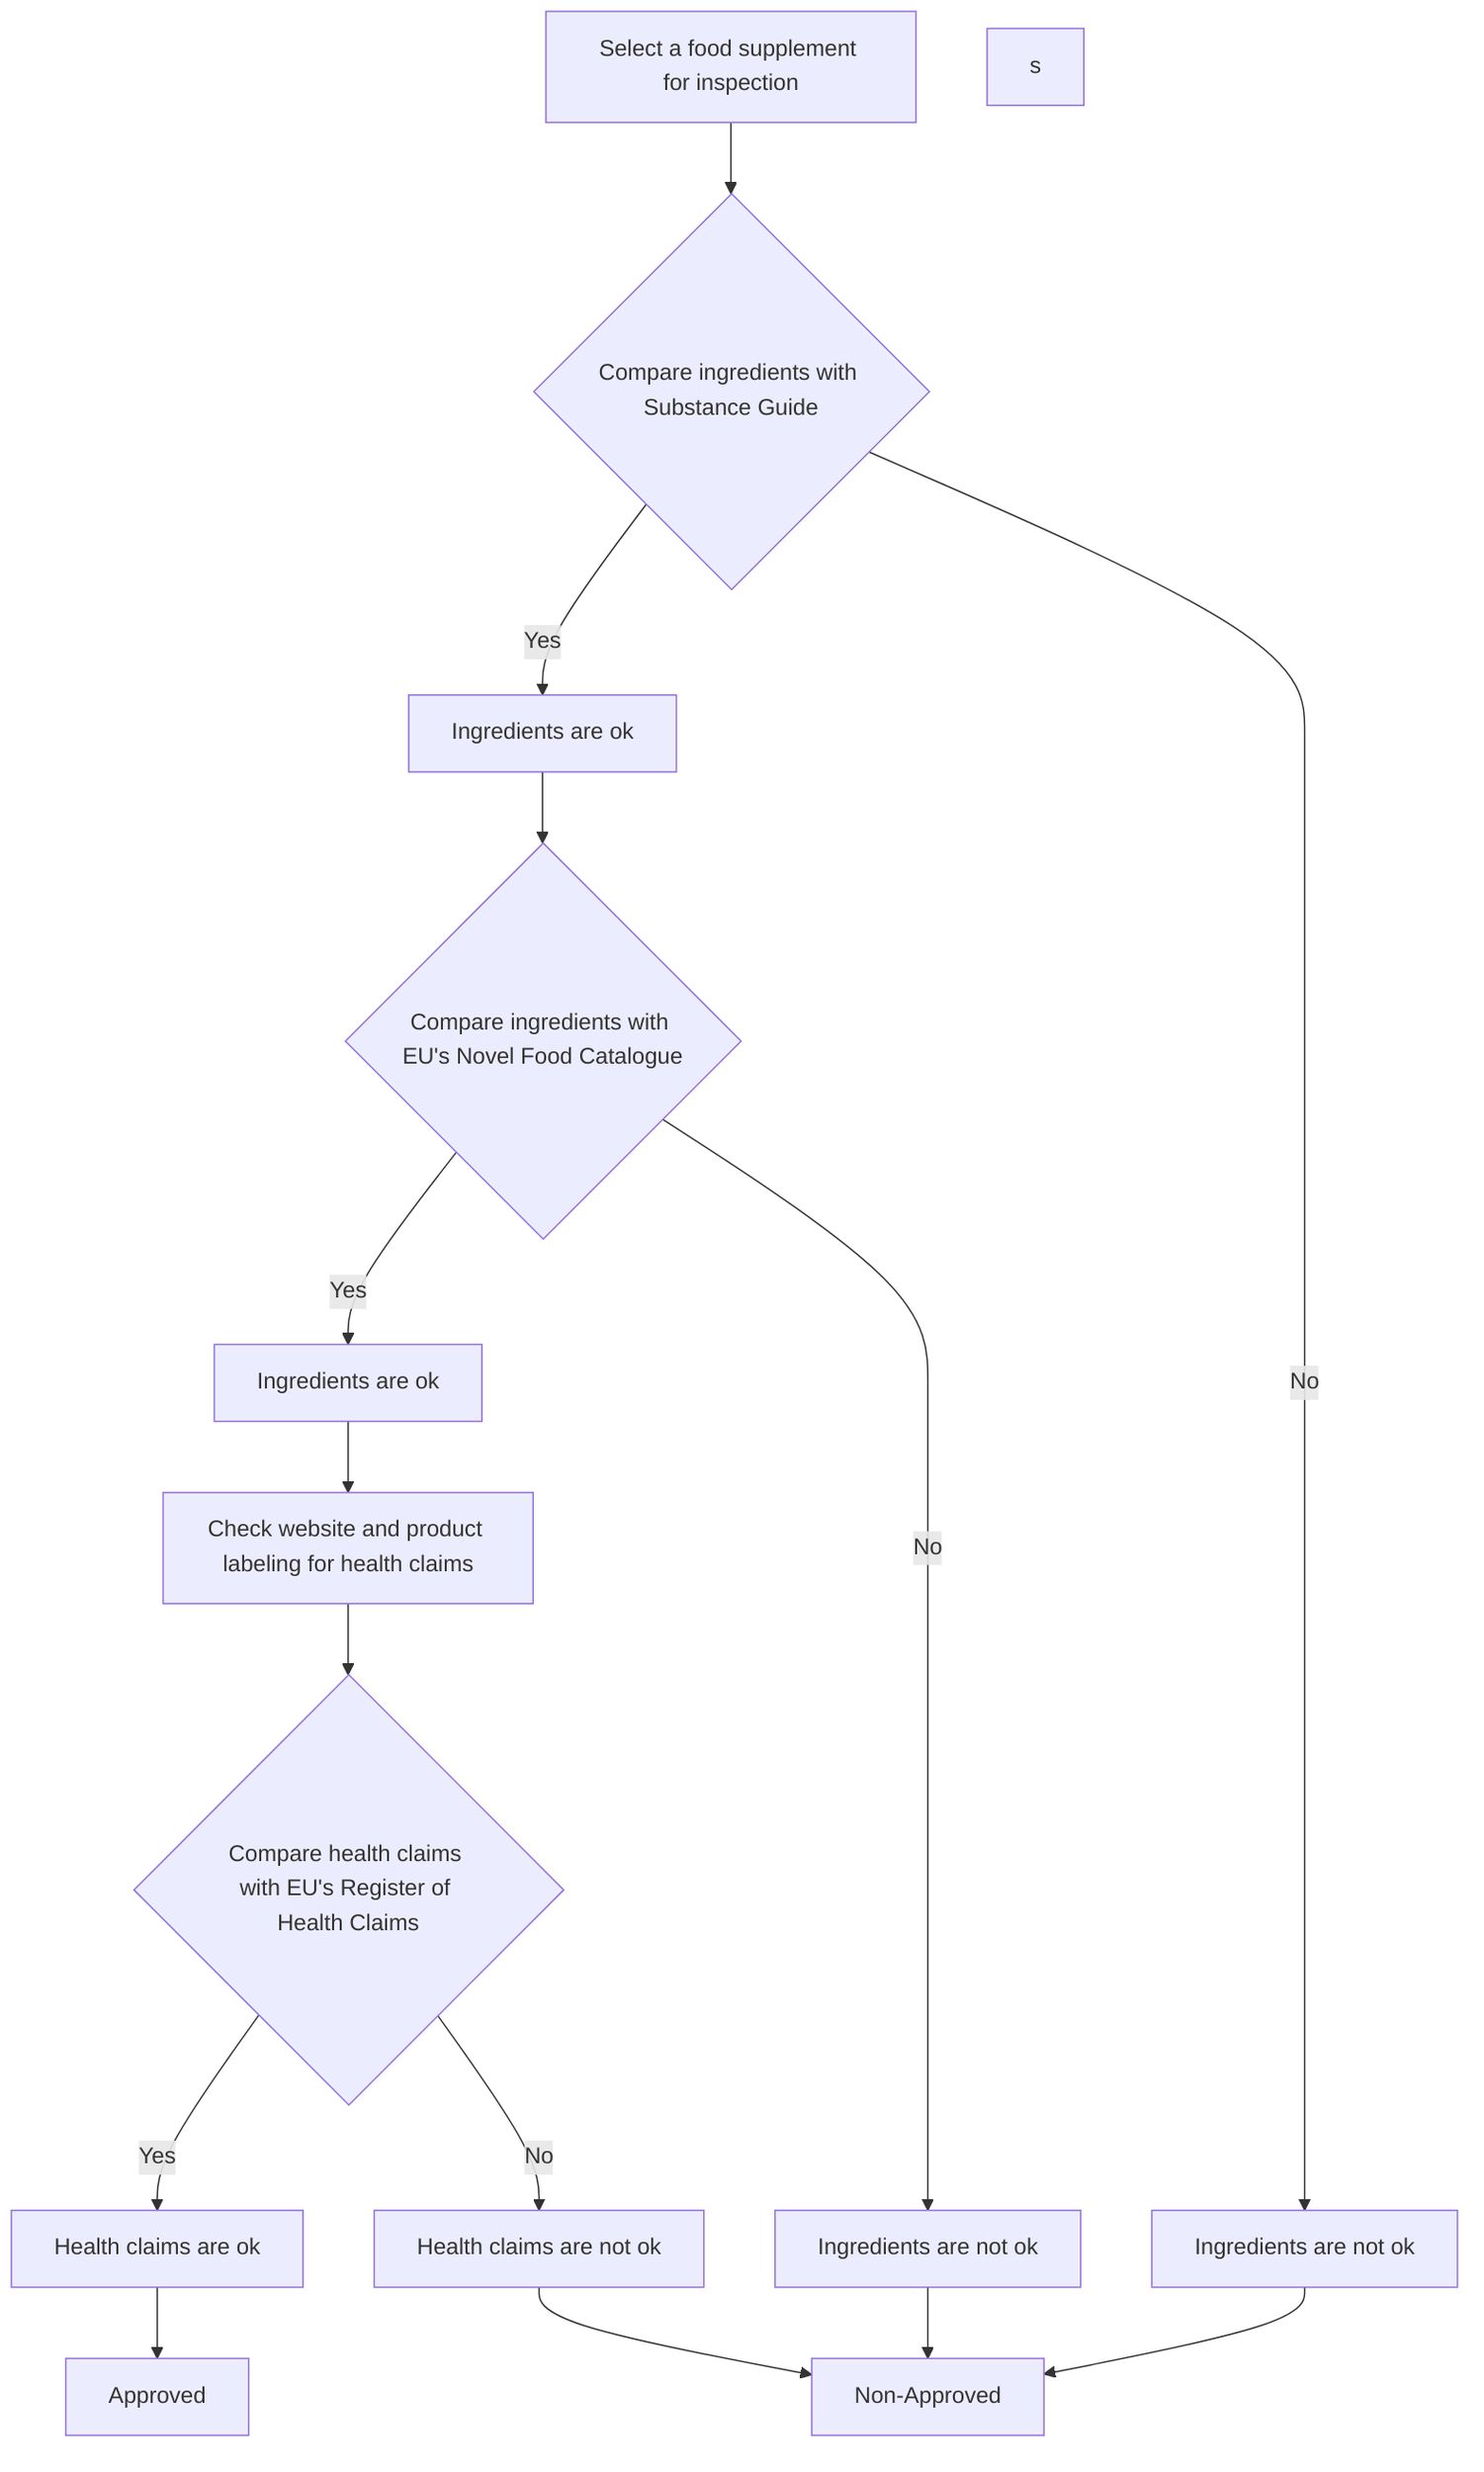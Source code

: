 flowchart TD
    A[Select a food supplement for inspection] --> B{Compare ingredients with Substance Guide};
    B -->|Yes| C[Ingredients are ok];
    B -->|No| D[Ingredients are not ok];
    D --> E[Non-Approved];
    C --> F{Compare ingredients with EU's Novel Food Catalogue};s
    F -->|Yes| G[Ingredients are ok];
    F -->|No| H[Ingredients are not ok];
    H --> E;
    G --> I[Check website and product labeling for health claims];
    I --> J{Compare health claims with EU's Register of Health Claims}
    J -->|Yes| K[Health claims are ok];
    J -->|No| L[Health claims are not ok];
    K --> M[Approved];
    L --> E;